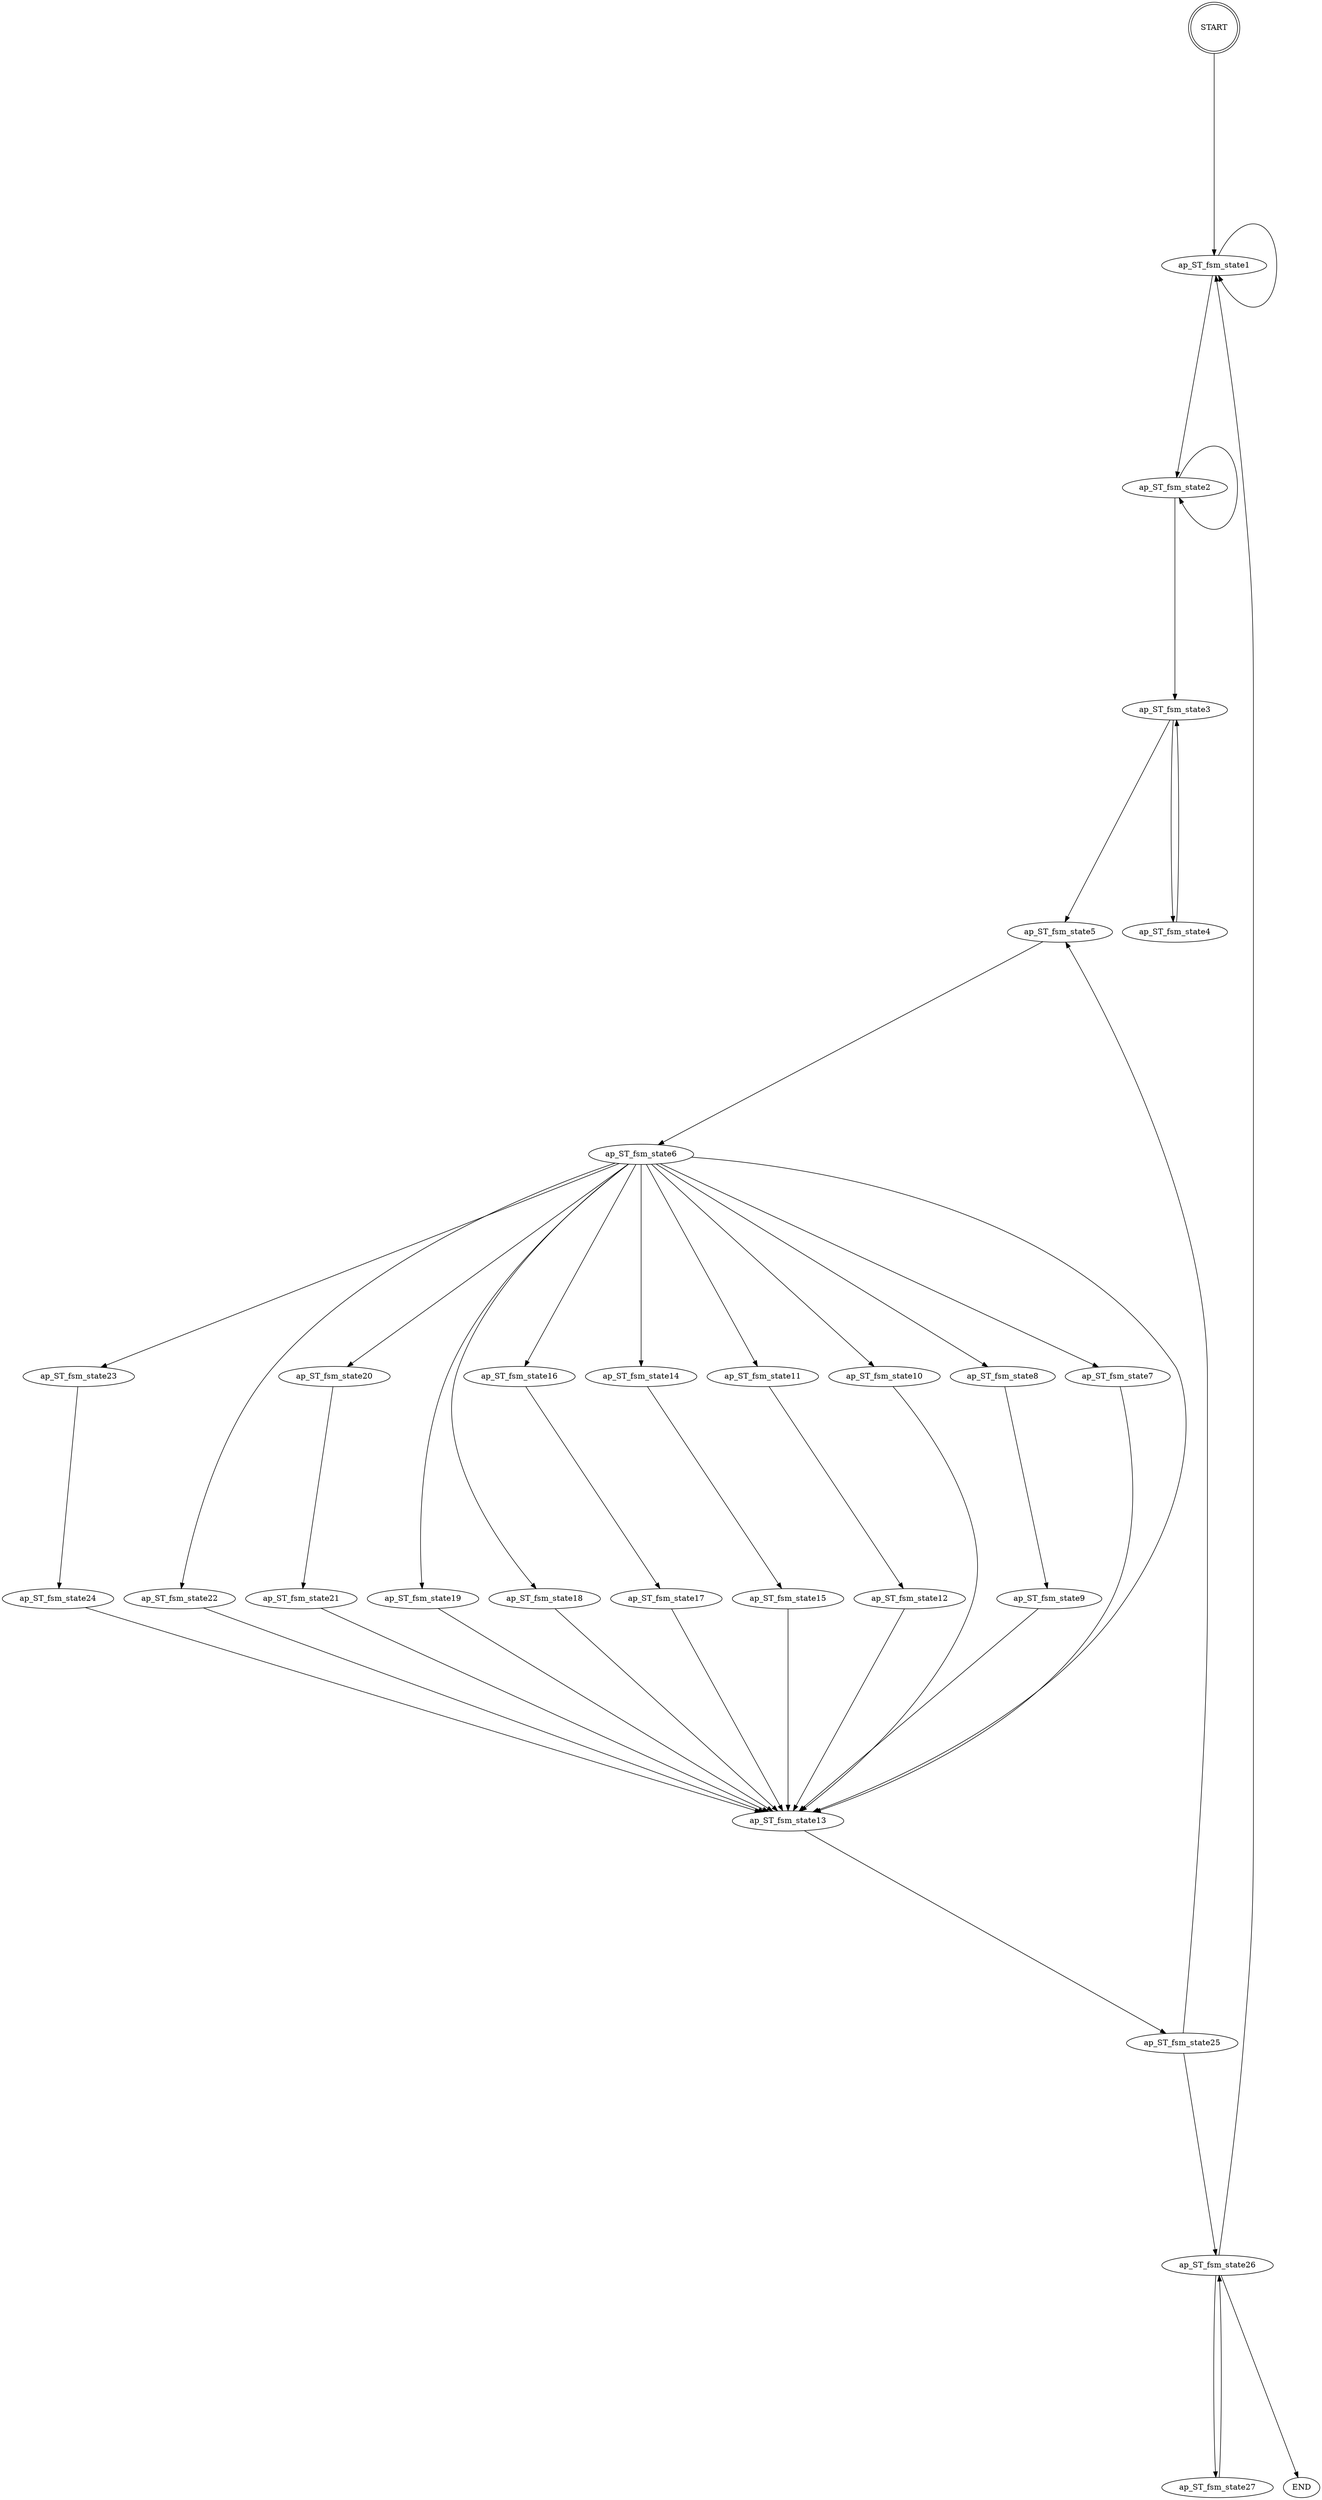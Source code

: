 digraph "" {
 graph [ranksep=5.0];
edge [color=black,
len=2.0
];
START	[shape=doublecircle];
START -> ap_ST_fsm_state1;
ap_ST_fsm_state1 -> ap_ST_fsm_state2;
ap_ST_fsm_state1 -> ap_ST_fsm_state1;
ap_ST_fsm_state2 -> ap_ST_fsm_state3;
ap_ST_fsm_state2 -> ap_ST_fsm_state2;
ap_ST_fsm_state3 -> ap_ST_fsm_state5;
ap_ST_fsm_state3 -> ap_ST_fsm_state4;
ap_ST_fsm_state4 -> ap_ST_fsm_state3;
ap_ST_fsm_state5 -> ap_ST_fsm_state6;
ap_ST_fsm_state6 -> ap_ST_fsm_state23;
ap_ST_fsm_state6 -> ap_ST_fsm_state22;
ap_ST_fsm_state6 -> ap_ST_fsm_state20;
ap_ST_fsm_state6 -> ap_ST_fsm_state19;
ap_ST_fsm_state6 -> ap_ST_fsm_state18;
ap_ST_fsm_state6 -> ap_ST_fsm_state16;
ap_ST_fsm_state6 -> ap_ST_fsm_state14;
ap_ST_fsm_state6 -> ap_ST_fsm_state11;
ap_ST_fsm_state6 -> ap_ST_fsm_state10;
ap_ST_fsm_state6 -> ap_ST_fsm_state8;
ap_ST_fsm_state6 -> ap_ST_fsm_state7;
ap_ST_fsm_state6 -> ap_ST_fsm_state13;
ap_ST_fsm_state7 -> ap_ST_fsm_state13;
ap_ST_fsm_state8 -> ap_ST_fsm_state9;
ap_ST_fsm_state9 -> ap_ST_fsm_state13;
ap_ST_fsm_state10 -> ap_ST_fsm_state13;
ap_ST_fsm_state11 -> ap_ST_fsm_state12;
ap_ST_fsm_state12 -> ap_ST_fsm_state13;
ap_ST_fsm_state13 -> ap_ST_fsm_state25;
ap_ST_fsm_state14 -> ap_ST_fsm_state15;
ap_ST_fsm_state15 -> ap_ST_fsm_state13;
ap_ST_fsm_state16 -> ap_ST_fsm_state17;
ap_ST_fsm_state17 -> ap_ST_fsm_state13;
ap_ST_fsm_state18 -> ap_ST_fsm_state13;
ap_ST_fsm_state19 -> ap_ST_fsm_state13;
ap_ST_fsm_state20 -> ap_ST_fsm_state21;
ap_ST_fsm_state21 -> ap_ST_fsm_state13;
ap_ST_fsm_state22 -> ap_ST_fsm_state13;
ap_ST_fsm_state23 -> ap_ST_fsm_state24;
ap_ST_fsm_state24 -> ap_ST_fsm_state13;
ap_ST_fsm_state25 -> ap_ST_fsm_state26;
ap_ST_fsm_state25 -> ap_ST_fsm_state5;
ap_ST_fsm_state26 -> ap_ST_fsm_state1;
ap_ST_fsm_state26 -> ap_ST_fsm_state27;
ap_ST_fsm_state26 -> END;
ap_ST_fsm_state27 -> ap_ST_fsm_state26;
}
